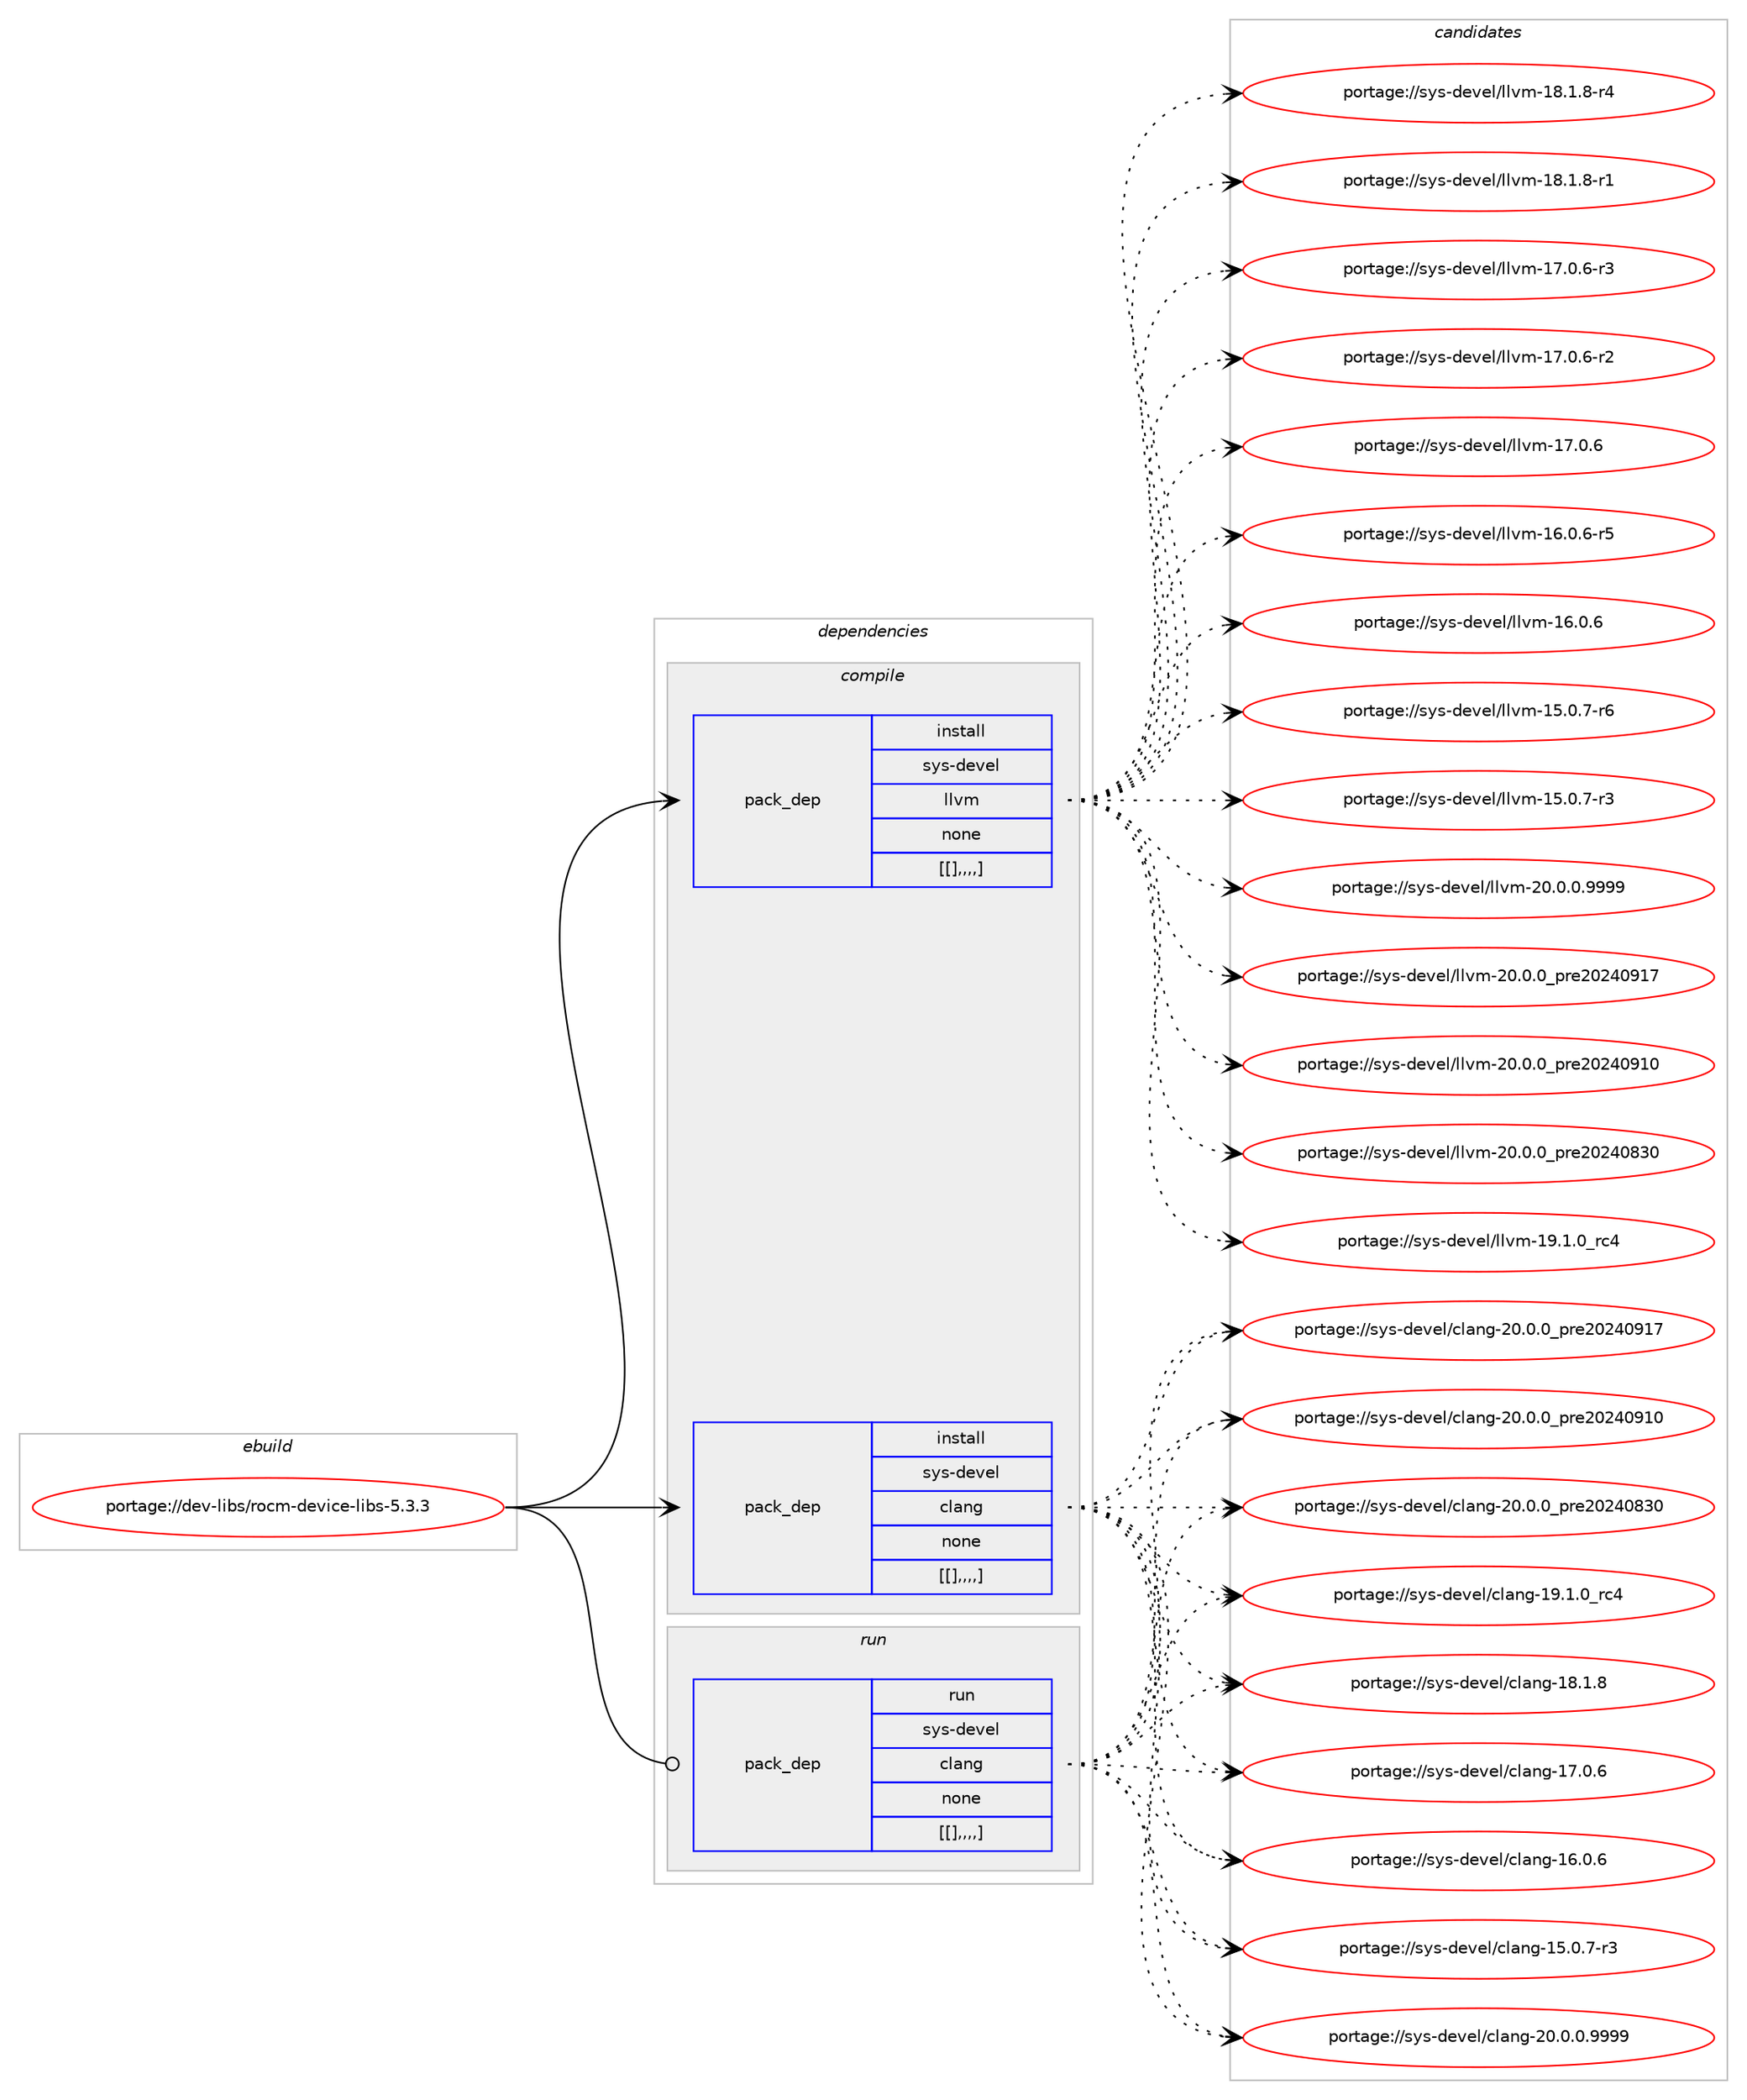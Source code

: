 digraph prolog {

# *************
# Graph options
# *************

newrank=true;
concentrate=true;
compound=true;
graph [rankdir=LR,fontname=Helvetica,fontsize=10,ranksep=1.5];#, ranksep=2.5, nodesep=0.2];
edge  [arrowhead=vee];
node  [fontname=Helvetica,fontsize=10];

# **********
# The ebuild
# **********

subgraph cluster_leftcol {
color=gray;
label=<<i>ebuild</i>>;
id [label="portage://dev-libs/rocm-device-libs-5.3.3", color=red, width=4, href="../dev-libs/rocm-device-libs-5.3.3.svg"];
}

# ****************
# The dependencies
# ****************

subgraph cluster_midcol {
color=gray;
label=<<i>dependencies</i>>;
subgraph cluster_compile {
fillcolor="#eeeeee";
style=filled;
label=<<i>compile</i>>;
subgraph pack85049 {
dependency114872 [label=<<TABLE BORDER="0" CELLBORDER="1" CELLSPACING="0" CELLPADDING="4" WIDTH="220"><TR><TD ROWSPAN="6" CELLPADDING="30">pack_dep</TD></TR><TR><TD WIDTH="110">install</TD></TR><TR><TD>sys-devel</TD></TR><TR><TD>clang</TD></TR><TR><TD>none</TD></TR><TR><TD>[[],,,,]</TD></TR></TABLE>>, shape=none, color=blue];
}
id:e -> dependency114872:w [weight=20,style="solid",arrowhead="vee"];
subgraph pack85050 {
dependency114873 [label=<<TABLE BORDER="0" CELLBORDER="1" CELLSPACING="0" CELLPADDING="4" WIDTH="220"><TR><TD ROWSPAN="6" CELLPADDING="30">pack_dep</TD></TR><TR><TD WIDTH="110">install</TD></TR><TR><TD>sys-devel</TD></TR><TR><TD>llvm</TD></TR><TR><TD>none</TD></TR><TR><TD>[[],,,,]</TD></TR></TABLE>>, shape=none, color=blue];
}
id:e -> dependency114873:w [weight=20,style="solid",arrowhead="vee"];
}
subgraph cluster_compileandrun {
fillcolor="#eeeeee";
style=filled;
label=<<i>compile and run</i>>;
}
subgraph cluster_run {
fillcolor="#eeeeee";
style=filled;
label=<<i>run</i>>;
subgraph pack85051 {
dependency114874 [label=<<TABLE BORDER="0" CELLBORDER="1" CELLSPACING="0" CELLPADDING="4" WIDTH="220"><TR><TD ROWSPAN="6" CELLPADDING="30">pack_dep</TD></TR><TR><TD WIDTH="110">run</TD></TR><TR><TD>sys-devel</TD></TR><TR><TD>clang</TD></TR><TR><TD>none</TD></TR><TR><TD>[[],,,,]</TD></TR></TABLE>>, shape=none, color=blue];
}
id:e -> dependency114874:w [weight=20,style="solid",arrowhead="odot"];
}
}

# **************
# The candidates
# **************

subgraph cluster_choices {
rank=same;
color=gray;
label=<<i>candidates</i>>;

subgraph choice85049 {
color=black;
nodesep=1;
choice11512111545100101118101108479910897110103455048464846484657575757 [label="portage://sys-devel/clang-20.0.0.9999", color=red, width=4,href="../sys-devel/clang-20.0.0.9999.svg"];
choice1151211154510010111810110847991089711010345504846484648951121141015048505248574955 [label="portage://sys-devel/clang-20.0.0_pre20240917", color=red, width=4,href="../sys-devel/clang-20.0.0_pre20240917.svg"];
choice1151211154510010111810110847991089711010345504846484648951121141015048505248574948 [label="portage://sys-devel/clang-20.0.0_pre20240910", color=red, width=4,href="../sys-devel/clang-20.0.0_pre20240910.svg"];
choice1151211154510010111810110847991089711010345504846484648951121141015048505248565148 [label="portage://sys-devel/clang-20.0.0_pre20240830", color=red, width=4,href="../sys-devel/clang-20.0.0_pre20240830.svg"];
choice1151211154510010111810110847991089711010345495746494648951149952 [label="portage://sys-devel/clang-19.1.0_rc4", color=red, width=4,href="../sys-devel/clang-19.1.0_rc4.svg"];
choice1151211154510010111810110847991089711010345495646494656 [label="portage://sys-devel/clang-18.1.8", color=red, width=4,href="../sys-devel/clang-18.1.8.svg"];
choice1151211154510010111810110847991089711010345495546484654 [label="portage://sys-devel/clang-17.0.6", color=red, width=4,href="../sys-devel/clang-17.0.6.svg"];
choice1151211154510010111810110847991089711010345495446484654 [label="portage://sys-devel/clang-16.0.6", color=red, width=4,href="../sys-devel/clang-16.0.6.svg"];
choice11512111545100101118101108479910897110103454953464846554511451 [label="portage://sys-devel/clang-15.0.7-r3", color=red, width=4,href="../sys-devel/clang-15.0.7-r3.svg"];
dependency114872:e -> choice11512111545100101118101108479910897110103455048464846484657575757:w [style=dotted,weight="100"];
dependency114872:e -> choice1151211154510010111810110847991089711010345504846484648951121141015048505248574955:w [style=dotted,weight="100"];
dependency114872:e -> choice1151211154510010111810110847991089711010345504846484648951121141015048505248574948:w [style=dotted,weight="100"];
dependency114872:e -> choice1151211154510010111810110847991089711010345504846484648951121141015048505248565148:w [style=dotted,weight="100"];
dependency114872:e -> choice1151211154510010111810110847991089711010345495746494648951149952:w [style=dotted,weight="100"];
dependency114872:e -> choice1151211154510010111810110847991089711010345495646494656:w [style=dotted,weight="100"];
dependency114872:e -> choice1151211154510010111810110847991089711010345495546484654:w [style=dotted,weight="100"];
dependency114872:e -> choice1151211154510010111810110847991089711010345495446484654:w [style=dotted,weight="100"];
dependency114872:e -> choice11512111545100101118101108479910897110103454953464846554511451:w [style=dotted,weight="100"];
}
subgraph choice85050 {
color=black;
nodesep=1;
choice1151211154510010111810110847108108118109455048464846484657575757 [label="portage://sys-devel/llvm-20.0.0.9999", color=red, width=4,href="../sys-devel/llvm-20.0.0.9999.svg"];
choice115121115451001011181011084710810811810945504846484648951121141015048505248574955 [label="portage://sys-devel/llvm-20.0.0_pre20240917", color=red, width=4,href="../sys-devel/llvm-20.0.0_pre20240917.svg"];
choice115121115451001011181011084710810811810945504846484648951121141015048505248574948 [label="portage://sys-devel/llvm-20.0.0_pre20240910", color=red, width=4,href="../sys-devel/llvm-20.0.0_pre20240910.svg"];
choice115121115451001011181011084710810811810945504846484648951121141015048505248565148 [label="portage://sys-devel/llvm-20.0.0_pre20240830", color=red, width=4,href="../sys-devel/llvm-20.0.0_pre20240830.svg"];
choice115121115451001011181011084710810811810945495746494648951149952 [label="portage://sys-devel/llvm-19.1.0_rc4", color=red, width=4,href="../sys-devel/llvm-19.1.0_rc4.svg"];
choice1151211154510010111810110847108108118109454956464946564511452 [label="portage://sys-devel/llvm-18.1.8-r4", color=red, width=4,href="../sys-devel/llvm-18.1.8-r4.svg"];
choice1151211154510010111810110847108108118109454956464946564511449 [label="portage://sys-devel/llvm-18.1.8-r1", color=red, width=4,href="../sys-devel/llvm-18.1.8-r1.svg"];
choice1151211154510010111810110847108108118109454955464846544511451 [label="portage://sys-devel/llvm-17.0.6-r3", color=red, width=4,href="../sys-devel/llvm-17.0.6-r3.svg"];
choice1151211154510010111810110847108108118109454955464846544511450 [label="portage://sys-devel/llvm-17.0.6-r2", color=red, width=4,href="../sys-devel/llvm-17.0.6-r2.svg"];
choice115121115451001011181011084710810811810945495546484654 [label="portage://sys-devel/llvm-17.0.6", color=red, width=4,href="../sys-devel/llvm-17.0.6.svg"];
choice1151211154510010111810110847108108118109454954464846544511453 [label="portage://sys-devel/llvm-16.0.6-r5", color=red, width=4,href="../sys-devel/llvm-16.0.6-r5.svg"];
choice115121115451001011181011084710810811810945495446484654 [label="portage://sys-devel/llvm-16.0.6", color=red, width=4,href="../sys-devel/llvm-16.0.6.svg"];
choice1151211154510010111810110847108108118109454953464846554511454 [label="portage://sys-devel/llvm-15.0.7-r6", color=red, width=4,href="../sys-devel/llvm-15.0.7-r6.svg"];
choice1151211154510010111810110847108108118109454953464846554511451 [label="portage://sys-devel/llvm-15.0.7-r3", color=red, width=4,href="../sys-devel/llvm-15.0.7-r3.svg"];
dependency114873:e -> choice1151211154510010111810110847108108118109455048464846484657575757:w [style=dotted,weight="100"];
dependency114873:e -> choice115121115451001011181011084710810811810945504846484648951121141015048505248574955:w [style=dotted,weight="100"];
dependency114873:e -> choice115121115451001011181011084710810811810945504846484648951121141015048505248574948:w [style=dotted,weight="100"];
dependency114873:e -> choice115121115451001011181011084710810811810945504846484648951121141015048505248565148:w [style=dotted,weight="100"];
dependency114873:e -> choice115121115451001011181011084710810811810945495746494648951149952:w [style=dotted,weight="100"];
dependency114873:e -> choice1151211154510010111810110847108108118109454956464946564511452:w [style=dotted,weight="100"];
dependency114873:e -> choice1151211154510010111810110847108108118109454956464946564511449:w [style=dotted,weight="100"];
dependency114873:e -> choice1151211154510010111810110847108108118109454955464846544511451:w [style=dotted,weight="100"];
dependency114873:e -> choice1151211154510010111810110847108108118109454955464846544511450:w [style=dotted,weight="100"];
dependency114873:e -> choice115121115451001011181011084710810811810945495546484654:w [style=dotted,weight="100"];
dependency114873:e -> choice1151211154510010111810110847108108118109454954464846544511453:w [style=dotted,weight="100"];
dependency114873:e -> choice115121115451001011181011084710810811810945495446484654:w [style=dotted,weight="100"];
dependency114873:e -> choice1151211154510010111810110847108108118109454953464846554511454:w [style=dotted,weight="100"];
dependency114873:e -> choice1151211154510010111810110847108108118109454953464846554511451:w [style=dotted,weight="100"];
}
subgraph choice85051 {
color=black;
nodesep=1;
choice11512111545100101118101108479910897110103455048464846484657575757 [label="portage://sys-devel/clang-20.0.0.9999", color=red, width=4,href="../sys-devel/clang-20.0.0.9999.svg"];
choice1151211154510010111810110847991089711010345504846484648951121141015048505248574955 [label="portage://sys-devel/clang-20.0.0_pre20240917", color=red, width=4,href="../sys-devel/clang-20.0.0_pre20240917.svg"];
choice1151211154510010111810110847991089711010345504846484648951121141015048505248574948 [label="portage://sys-devel/clang-20.0.0_pre20240910", color=red, width=4,href="../sys-devel/clang-20.0.0_pre20240910.svg"];
choice1151211154510010111810110847991089711010345504846484648951121141015048505248565148 [label="portage://sys-devel/clang-20.0.0_pre20240830", color=red, width=4,href="../sys-devel/clang-20.0.0_pre20240830.svg"];
choice1151211154510010111810110847991089711010345495746494648951149952 [label="portage://sys-devel/clang-19.1.0_rc4", color=red, width=4,href="../sys-devel/clang-19.1.0_rc4.svg"];
choice1151211154510010111810110847991089711010345495646494656 [label="portage://sys-devel/clang-18.1.8", color=red, width=4,href="../sys-devel/clang-18.1.8.svg"];
choice1151211154510010111810110847991089711010345495546484654 [label="portage://sys-devel/clang-17.0.6", color=red, width=4,href="../sys-devel/clang-17.0.6.svg"];
choice1151211154510010111810110847991089711010345495446484654 [label="portage://sys-devel/clang-16.0.6", color=red, width=4,href="../sys-devel/clang-16.0.6.svg"];
choice11512111545100101118101108479910897110103454953464846554511451 [label="portage://sys-devel/clang-15.0.7-r3", color=red, width=4,href="../sys-devel/clang-15.0.7-r3.svg"];
dependency114874:e -> choice11512111545100101118101108479910897110103455048464846484657575757:w [style=dotted,weight="100"];
dependency114874:e -> choice1151211154510010111810110847991089711010345504846484648951121141015048505248574955:w [style=dotted,weight="100"];
dependency114874:e -> choice1151211154510010111810110847991089711010345504846484648951121141015048505248574948:w [style=dotted,weight="100"];
dependency114874:e -> choice1151211154510010111810110847991089711010345504846484648951121141015048505248565148:w [style=dotted,weight="100"];
dependency114874:e -> choice1151211154510010111810110847991089711010345495746494648951149952:w [style=dotted,weight="100"];
dependency114874:e -> choice1151211154510010111810110847991089711010345495646494656:w [style=dotted,weight="100"];
dependency114874:e -> choice1151211154510010111810110847991089711010345495546484654:w [style=dotted,weight="100"];
dependency114874:e -> choice1151211154510010111810110847991089711010345495446484654:w [style=dotted,weight="100"];
dependency114874:e -> choice11512111545100101118101108479910897110103454953464846554511451:w [style=dotted,weight="100"];
}
}

}
